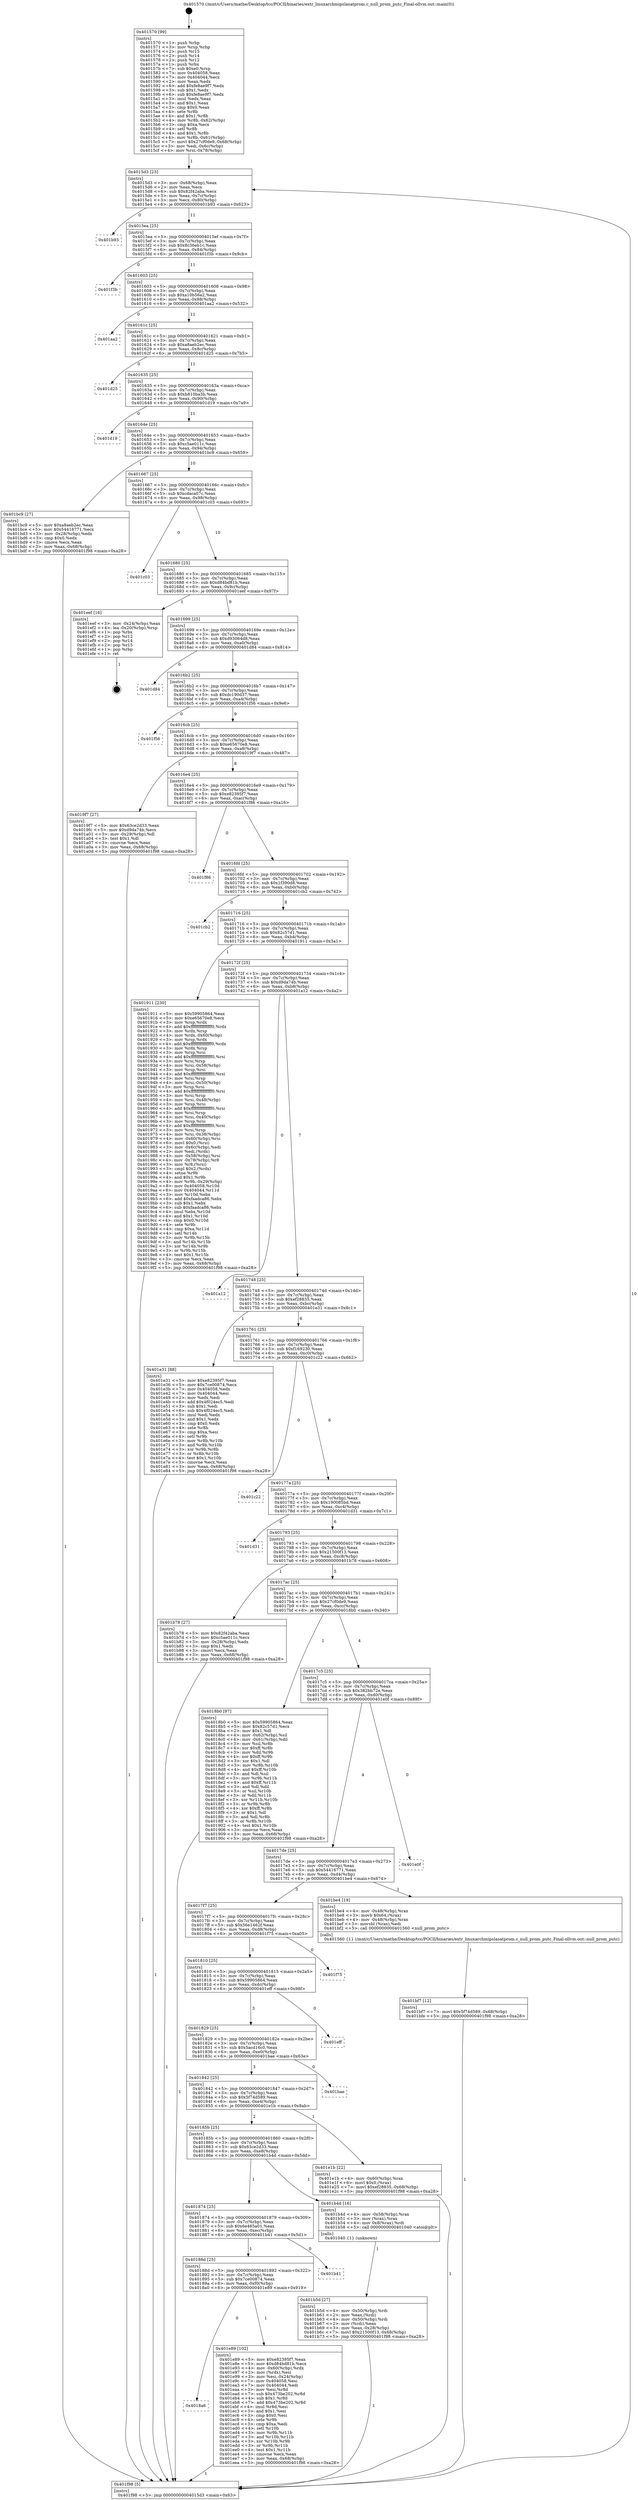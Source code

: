 digraph "0x401570" {
  label = "0x401570 (/mnt/c/Users/mathe/Desktop/tcc/POCII/binaries/extr_linuxarchmipslasatprom.c_null_prom_putc_Final-ollvm.out::main(0))"
  labelloc = "t"
  node[shape=record]

  Entry [label="",width=0.3,height=0.3,shape=circle,fillcolor=black,style=filled]
  "0x4015d3" [label="{
     0x4015d3 [23]\l
     | [instrs]\l
     &nbsp;&nbsp;0x4015d3 \<+3\>: mov -0x68(%rbp),%eax\l
     &nbsp;&nbsp;0x4015d6 \<+2\>: mov %eax,%ecx\l
     &nbsp;&nbsp;0x4015d8 \<+6\>: sub $0x82f42aba,%ecx\l
     &nbsp;&nbsp;0x4015de \<+3\>: mov %eax,-0x7c(%rbp)\l
     &nbsp;&nbsp;0x4015e1 \<+3\>: mov %ecx,-0x80(%rbp)\l
     &nbsp;&nbsp;0x4015e4 \<+6\>: je 0000000000401b93 \<main+0x623\>\l
  }"]
  "0x401b93" [label="{
     0x401b93\l
  }", style=dashed]
  "0x4015ea" [label="{
     0x4015ea [25]\l
     | [instrs]\l
     &nbsp;&nbsp;0x4015ea \<+5\>: jmp 00000000004015ef \<main+0x7f\>\l
     &nbsp;&nbsp;0x4015ef \<+3\>: mov -0x7c(%rbp),%eax\l
     &nbsp;&nbsp;0x4015f2 \<+5\>: sub $0x8c36eb1c,%eax\l
     &nbsp;&nbsp;0x4015f7 \<+6\>: mov %eax,-0x84(%rbp)\l
     &nbsp;&nbsp;0x4015fd \<+6\>: je 0000000000401f3b \<main+0x9cb\>\l
  }"]
  Exit [label="",width=0.3,height=0.3,shape=circle,fillcolor=black,style=filled,peripheries=2]
  "0x401f3b" [label="{
     0x401f3b\l
  }", style=dashed]
  "0x401603" [label="{
     0x401603 [25]\l
     | [instrs]\l
     &nbsp;&nbsp;0x401603 \<+5\>: jmp 0000000000401608 \<main+0x98\>\l
     &nbsp;&nbsp;0x401608 \<+3\>: mov -0x7c(%rbp),%eax\l
     &nbsp;&nbsp;0x40160b \<+5\>: sub $0xa10b56a2,%eax\l
     &nbsp;&nbsp;0x401610 \<+6\>: mov %eax,-0x88(%rbp)\l
     &nbsp;&nbsp;0x401616 \<+6\>: je 0000000000401aa2 \<main+0x532\>\l
  }"]
  "0x4018a6" [label="{
     0x4018a6\l
  }", style=dashed]
  "0x401aa2" [label="{
     0x401aa2\l
  }", style=dashed]
  "0x40161c" [label="{
     0x40161c [25]\l
     | [instrs]\l
     &nbsp;&nbsp;0x40161c \<+5\>: jmp 0000000000401621 \<main+0xb1\>\l
     &nbsp;&nbsp;0x401621 \<+3\>: mov -0x7c(%rbp),%eax\l
     &nbsp;&nbsp;0x401624 \<+5\>: sub $0xa8aeb2ec,%eax\l
     &nbsp;&nbsp;0x401629 \<+6\>: mov %eax,-0x8c(%rbp)\l
     &nbsp;&nbsp;0x40162f \<+6\>: je 0000000000401d25 \<main+0x7b5\>\l
  }"]
  "0x401e89" [label="{
     0x401e89 [102]\l
     | [instrs]\l
     &nbsp;&nbsp;0x401e89 \<+5\>: mov $0xe82395f7,%eax\l
     &nbsp;&nbsp;0x401e8e \<+5\>: mov $0xd84bd81b,%ecx\l
     &nbsp;&nbsp;0x401e93 \<+4\>: mov -0x60(%rbp),%rdx\l
     &nbsp;&nbsp;0x401e97 \<+2\>: mov (%rdx),%esi\l
     &nbsp;&nbsp;0x401e99 \<+3\>: mov %esi,-0x24(%rbp)\l
     &nbsp;&nbsp;0x401e9c \<+7\>: mov 0x404058,%esi\l
     &nbsp;&nbsp;0x401ea3 \<+7\>: mov 0x404044,%edi\l
     &nbsp;&nbsp;0x401eaa \<+3\>: mov %esi,%r8d\l
     &nbsp;&nbsp;0x401ead \<+7\>: sub $0x473be202,%r8d\l
     &nbsp;&nbsp;0x401eb4 \<+4\>: sub $0x1,%r8d\l
     &nbsp;&nbsp;0x401eb8 \<+7\>: add $0x473be202,%r8d\l
     &nbsp;&nbsp;0x401ebf \<+4\>: imul %r8d,%esi\l
     &nbsp;&nbsp;0x401ec3 \<+3\>: and $0x1,%esi\l
     &nbsp;&nbsp;0x401ec6 \<+3\>: cmp $0x0,%esi\l
     &nbsp;&nbsp;0x401ec9 \<+4\>: sete %r9b\l
     &nbsp;&nbsp;0x401ecd \<+3\>: cmp $0xa,%edi\l
     &nbsp;&nbsp;0x401ed0 \<+4\>: setl %r10b\l
     &nbsp;&nbsp;0x401ed4 \<+3\>: mov %r9b,%r11b\l
     &nbsp;&nbsp;0x401ed7 \<+3\>: and %r10b,%r11b\l
     &nbsp;&nbsp;0x401eda \<+3\>: xor %r10b,%r9b\l
     &nbsp;&nbsp;0x401edd \<+3\>: or %r9b,%r11b\l
     &nbsp;&nbsp;0x401ee0 \<+4\>: test $0x1,%r11b\l
     &nbsp;&nbsp;0x401ee4 \<+3\>: cmovne %ecx,%eax\l
     &nbsp;&nbsp;0x401ee7 \<+3\>: mov %eax,-0x68(%rbp)\l
     &nbsp;&nbsp;0x401eea \<+5\>: jmp 0000000000401f98 \<main+0xa28\>\l
  }"]
  "0x401d25" [label="{
     0x401d25\l
  }", style=dashed]
  "0x401635" [label="{
     0x401635 [25]\l
     | [instrs]\l
     &nbsp;&nbsp;0x401635 \<+5\>: jmp 000000000040163a \<main+0xca\>\l
     &nbsp;&nbsp;0x40163a \<+3\>: mov -0x7c(%rbp),%eax\l
     &nbsp;&nbsp;0x40163d \<+5\>: sub $0xb810ba3b,%eax\l
     &nbsp;&nbsp;0x401642 \<+6\>: mov %eax,-0x90(%rbp)\l
     &nbsp;&nbsp;0x401648 \<+6\>: je 0000000000401d19 \<main+0x7a9\>\l
  }"]
  "0x40188d" [label="{
     0x40188d [25]\l
     | [instrs]\l
     &nbsp;&nbsp;0x40188d \<+5\>: jmp 0000000000401892 \<main+0x322\>\l
     &nbsp;&nbsp;0x401892 \<+3\>: mov -0x7c(%rbp),%eax\l
     &nbsp;&nbsp;0x401895 \<+5\>: sub $0x7ce00874,%eax\l
     &nbsp;&nbsp;0x40189a \<+6\>: mov %eax,-0xf0(%rbp)\l
     &nbsp;&nbsp;0x4018a0 \<+6\>: je 0000000000401e89 \<main+0x919\>\l
  }"]
  "0x401d19" [label="{
     0x401d19\l
  }", style=dashed]
  "0x40164e" [label="{
     0x40164e [25]\l
     | [instrs]\l
     &nbsp;&nbsp;0x40164e \<+5\>: jmp 0000000000401653 \<main+0xe3\>\l
     &nbsp;&nbsp;0x401653 \<+3\>: mov -0x7c(%rbp),%eax\l
     &nbsp;&nbsp;0x401656 \<+5\>: sub $0xc5ae011c,%eax\l
     &nbsp;&nbsp;0x40165b \<+6\>: mov %eax,-0x94(%rbp)\l
     &nbsp;&nbsp;0x401661 \<+6\>: je 0000000000401bc9 \<main+0x659\>\l
  }"]
  "0x401b41" [label="{
     0x401b41\l
  }", style=dashed]
  "0x401bc9" [label="{
     0x401bc9 [27]\l
     | [instrs]\l
     &nbsp;&nbsp;0x401bc9 \<+5\>: mov $0xa8aeb2ec,%eax\l
     &nbsp;&nbsp;0x401bce \<+5\>: mov $0x54416771,%ecx\l
     &nbsp;&nbsp;0x401bd3 \<+3\>: mov -0x28(%rbp),%edx\l
     &nbsp;&nbsp;0x401bd6 \<+3\>: cmp $0x0,%edx\l
     &nbsp;&nbsp;0x401bd9 \<+3\>: cmove %ecx,%eax\l
     &nbsp;&nbsp;0x401bdc \<+3\>: mov %eax,-0x68(%rbp)\l
     &nbsp;&nbsp;0x401bdf \<+5\>: jmp 0000000000401f98 \<main+0xa28\>\l
  }"]
  "0x401667" [label="{
     0x401667 [25]\l
     | [instrs]\l
     &nbsp;&nbsp;0x401667 \<+5\>: jmp 000000000040166c \<main+0xfc\>\l
     &nbsp;&nbsp;0x40166c \<+3\>: mov -0x7c(%rbp),%eax\l
     &nbsp;&nbsp;0x40166f \<+5\>: sub $0xcdaca07c,%eax\l
     &nbsp;&nbsp;0x401674 \<+6\>: mov %eax,-0x98(%rbp)\l
     &nbsp;&nbsp;0x40167a \<+6\>: je 0000000000401c03 \<main+0x693\>\l
  }"]
  "0x401bf7" [label="{
     0x401bf7 [12]\l
     | [instrs]\l
     &nbsp;&nbsp;0x401bf7 \<+7\>: movl $0x5f74d589,-0x68(%rbp)\l
     &nbsp;&nbsp;0x401bfe \<+5\>: jmp 0000000000401f98 \<main+0xa28\>\l
  }"]
  "0x401c03" [label="{
     0x401c03\l
  }", style=dashed]
  "0x401680" [label="{
     0x401680 [25]\l
     | [instrs]\l
     &nbsp;&nbsp;0x401680 \<+5\>: jmp 0000000000401685 \<main+0x115\>\l
     &nbsp;&nbsp;0x401685 \<+3\>: mov -0x7c(%rbp),%eax\l
     &nbsp;&nbsp;0x401688 \<+5\>: sub $0xd84bd81b,%eax\l
     &nbsp;&nbsp;0x40168d \<+6\>: mov %eax,-0x9c(%rbp)\l
     &nbsp;&nbsp;0x401693 \<+6\>: je 0000000000401eef \<main+0x97f\>\l
  }"]
  "0x401b5d" [label="{
     0x401b5d [27]\l
     | [instrs]\l
     &nbsp;&nbsp;0x401b5d \<+4\>: mov -0x50(%rbp),%rdi\l
     &nbsp;&nbsp;0x401b61 \<+2\>: mov %eax,(%rdi)\l
     &nbsp;&nbsp;0x401b63 \<+4\>: mov -0x50(%rbp),%rdi\l
     &nbsp;&nbsp;0x401b67 \<+2\>: mov (%rdi),%eax\l
     &nbsp;&nbsp;0x401b69 \<+3\>: mov %eax,-0x28(%rbp)\l
     &nbsp;&nbsp;0x401b6c \<+7\>: movl $0x21500f13,-0x68(%rbp)\l
     &nbsp;&nbsp;0x401b73 \<+5\>: jmp 0000000000401f98 \<main+0xa28\>\l
  }"]
  "0x401eef" [label="{
     0x401eef [16]\l
     | [instrs]\l
     &nbsp;&nbsp;0x401eef \<+3\>: mov -0x24(%rbp),%eax\l
     &nbsp;&nbsp;0x401ef2 \<+4\>: lea -0x20(%rbp),%rsp\l
     &nbsp;&nbsp;0x401ef6 \<+1\>: pop %rbx\l
     &nbsp;&nbsp;0x401ef7 \<+2\>: pop %r12\l
     &nbsp;&nbsp;0x401ef9 \<+2\>: pop %r14\l
     &nbsp;&nbsp;0x401efb \<+2\>: pop %r15\l
     &nbsp;&nbsp;0x401efd \<+1\>: pop %rbp\l
     &nbsp;&nbsp;0x401efe \<+1\>: ret\l
  }"]
  "0x401699" [label="{
     0x401699 [25]\l
     | [instrs]\l
     &nbsp;&nbsp;0x401699 \<+5\>: jmp 000000000040169e \<main+0x12e\>\l
     &nbsp;&nbsp;0x40169e \<+3\>: mov -0x7c(%rbp),%eax\l
     &nbsp;&nbsp;0x4016a1 \<+5\>: sub $0xd93064d8,%eax\l
     &nbsp;&nbsp;0x4016a6 \<+6\>: mov %eax,-0xa0(%rbp)\l
     &nbsp;&nbsp;0x4016ac \<+6\>: je 0000000000401d84 \<main+0x814\>\l
  }"]
  "0x401874" [label="{
     0x401874 [25]\l
     | [instrs]\l
     &nbsp;&nbsp;0x401874 \<+5\>: jmp 0000000000401879 \<main+0x309\>\l
     &nbsp;&nbsp;0x401879 \<+3\>: mov -0x7c(%rbp),%eax\l
     &nbsp;&nbsp;0x40187c \<+5\>: sub $0x6e465a01,%eax\l
     &nbsp;&nbsp;0x401881 \<+6\>: mov %eax,-0xec(%rbp)\l
     &nbsp;&nbsp;0x401887 \<+6\>: je 0000000000401b41 \<main+0x5d1\>\l
  }"]
  "0x401d84" [label="{
     0x401d84\l
  }", style=dashed]
  "0x4016b2" [label="{
     0x4016b2 [25]\l
     | [instrs]\l
     &nbsp;&nbsp;0x4016b2 \<+5\>: jmp 00000000004016b7 \<main+0x147\>\l
     &nbsp;&nbsp;0x4016b7 \<+3\>: mov -0x7c(%rbp),%eax\l
     &nbsp;&nbsp;0x4016ba \<+5\>: sub $0xdc190d37,%eax\l
     &nbsp;&nbsp;0x4016bf \<+6\>: mov %eax,-0xa4(%rbp)\l
     &nbsp;&nbsp;0x4016c5 \<+6\>: je 0000000000401f56 \<main+0x9e6\>\l
  }"]
  "0x401b4d" [label="{
     0x401b4d [16]\l
     | [instrs]\l
     &nbsp;&nbsp;0x401b4d \<+4\>: mov -0x58(%rbp),%rax\l
     &nbsp;&nbsp;0x401b51 \<+3\>: mov (%rax),%rax\l
     &nbsp;&nbsp;0x401b54 \<+4\>: mov 0x8(%rax),%rdi\l
     &nbsp;&nbsp;0x401b58 \<+5\>: call 0000000000401040 \<atoi@plt\>\l
     | [calls]\l
     &nbsp;&nbsp;0x401040 \{1\} (unknown)\l
  }"]
  "0x401f56" [label="{
     0x401f56\l
  }", style=dashed]
  "0x4016cb" [label="{
     0x4016cb [25]\l
     | [instrs]\l
     &nbsp;&nbsp;0x4016cb \<+5\>: jmp 00000000004016d0 \<main+0x160\>\l
     &nbsp;&nbsp;0x4016d0 \<+3\>: mov -0x7c(%rbp),%eax\l
     &nbsp;&nbsp;0x4016d3 \<+5\>: sub $0xe65670e8,%eax\l
     &nbsp;&nbsp;0x4016d8 \<+6\>: mov %eax,-0xa8(%rbp)\l
     &nbsp;&nbsp;0x4016de \<+6\>: je 00000000004019f7 \<main+0x487\>\l
  }"]
  "0x40185b" [label="{
     0x40185b [25]\l
     | [instrs]\l
     &nbsp;&nbsp;0x40185b \<+5\>: jmp 0000000000401860 \<main+0x2f0\>\l
     &nbsp;&nbsp;0x401860 \<+3\>: mov -0x7c(%rbp),%eax\l
     &nbsp;&nbsp;0x401863 \<+5\>: sub $0x63ce2d33,%eax\l
     &nbsp;&nbsp;0x401868 \<+6\>: mov %eax,-0xe8(%rbp)\l
     &nbsp;&nbsp;0x40186e \<+6\>: je 0000000000401b4d \<main+0x5dd\>\l
  }"]
  "0x4019f7" [label="{
     0x4019f7 [27]\l
     | [instrs]\l
     &nbsp;&nbsp;0x4019f7 \<+5\>: mov $0x63ce2d33,%eax\l
     &nbsp;&nbsp;0x4019fc \<+5\>: mov $0xd9da74b,%ecx\l
     &nbsp;&nbsp;0x401a01 \<+3\>: mov -0x29(%rbp),%dl\l
     &nbsp;&nbsp;0x401a04 \<+3\>: test $0x1,%dl\l
     &nbsp;&nbsp;0x401a07 \<+3\>: cmovne %ecx,%eax\l
     &nbsp;&nbsp;0x401a0a \<+3\>: mov %eax,-0x68(%rbp)\l
     &nbsp;&nbsp;0x401a0d \<+5\>: jmp 0000000000401f98 \<main+0xa28\>\l
  }"]
  "0x4016e4" [label="{
     0x4016e4 [25]\l
     | [instrs]\l
     &nbsp;&nbsp;0x4016e4 \<+5\>: jmp 00000000004016e9 \<main+0x179\>\l
     &nbsp;&nbsp;0x4016e9 \<+3\>: mov -0x7c(%rbp),%eax\l
     &nbsp;&nbsp;0x4016ec \<+5\>: sub $0xe82395f7,%eax\l
     &nbsp;&nbsp;0x4016f1 \<+6\>: mov %eax,-0xac(%rbp)\l
     &nbsp;&nbsp;0x4016f7 \<+6\>: je 0000000000401f86 \<main+0xa16\>\l
  }"]
  "0x401e1b" [label="{
     0x401e1b [22]\l
     | [instrs]\l
     &nbsp;&nbsp;0x401e1b \<+4\>: mov -0x60(%rbp),%rax\l
     &nbsp;&nbsp;0x401e1f \<+6\>: movl $0x0,(%rax)\l
     &nbsp;&nbsp;0x401e25 \<+7\>: movl $0xef28835,-0x68(%rbp)\l
     &nbsp;&nbsp;0x401e2c \<+5\>: jmp 0000000000401f98 \<main+0xa28\>\l
  }"]
  "0x401f86" [label="{
     0x401f86\l
  }", style=dashed]
  "0x4016fd" [label="{
     0x4016fd [25]\l
     | [instrs]\l
     &nbsp;&nbsp;0x4016fd \<+5\>: jmp 0000000000401702 \<main+0x192\>\l
     &nbsp;&nbsp;0x401702 \<+3\>: mov -0x7c(%rbp),%eax\l
     &nbsp;&nbsp;0x401705 \<+5\>: sub $0x1f390d8,%eax\l
     &nbsp;&nbsp;0x40170a \<+6\>: mov %eax,-0xb0(%rbp)\l
     &nbsp;&nbsp;0x401710 \<+6\>: je 0000000000401cb2 \<main+0x742\>\l
  }"]
  "0x401842" [label="{
     0x401842 [25]\l
     | [instrs]\l
     &nbsp;&nbsp;0x401842 \<+5\>: jmp 0000000000401847 \<main+0x2d7\>\l
     &nbsp;&nbsp;0x401847 \<+3\>: mov -0x7c(%rbp),%eax\l
     &nbsp;&nbsp;0x40184a \<+5\>: sub $0x5f74d589,%eax\l
     &nbsp;&nbsp;0x40184f \<+6\>: mov %eax,-0xe4(%rbp)\l
     &nbsp;&nbsp;0x401855 \<+6\>: je 0000000000401e1b \<main+0x8ab\>\l
  }"]
  "0x401cb2" [label="{
     0x401cb2\l
  }", style=dashed]
  "0x401716" [label="{
     0x401716 [25]\l
     | [instrs]\l
     &nbsp;&nbsp;0x401716 \<+5\>: jmp 000000000040171b \<main+0x1ab\>\l
     &nbsp;&nbsp;0x40171b \<+3\>: mov -0x7c(%rbp),%eax\l
     &nbsp;&nbsp;0x40171e \<+5\>: sub $0x82c57d1,%eax\l
     &nbsp;&nbsp;0x401723 \<+6\>: mov %eax,-0xb4(%rbp)\l
     &nbsp;&nbsp;0x401729 \<+6\>: je 0000000000401911 \<main+0x3a1\>\l
  }"]
  "0x401bae" [label="{
     0x401bae\l
  }", style=dashed]
  "0x401911" [label="{
     0x401911 [230]\l
     | [instrs]\l
     &nbsp;&nbsp;0x401911 \<+5\>: mov $0x59905864,%eax\l
     &nbsp;&nbsp;0x401916 \<+5\>: mov $0xe65670e8,%ecx\l
     &nbsp;&nbsp;0x40191b \<+3\>: mov %rsp,%rdx\l
     &nbsp;&nbsp;0x40191e \<+4\>: add $0xfffffffffffffff0,%rdx\l
     &nbsp;&nbsp;0x401922 \<+3\>: mov %rdx,%rsp\l
     &nbsp;&nbsp;0x401925 \<+4\>: mov %rdx,-0x60(%rbp)\l
     &nbsp;&nbsp;0x401929 \<+3\>: mov %rsp,%rdx\l
     &nbsp;&nbsp;0x40192c \<+4\>: add $0xfffffffffffffff0,%rdx\l
     &nbsp;&nbsp;0x401930 \<+3\>: mov %rdx,%rsp\l
     &nbsp;&nbsp;0x401933 \<+3\>: mov %rsp,%rsi\l
     &nbsp;&nbsp;0x401936 \<+4\>: add $0xfffffffffffffff0,%rsi\l
     &nbsp;&nbsp;0x40193a \<+3\>: mov %rsi,%rsp\l
     &nbsp;&nbsp;0x40193d \<+4\>: mov %rsi,-0x58(%rbp)\l
     &nbsp;&nbsp;0x401941 \<+3\>: mov %rsp,%rsi\l
     &nbsp;&nbsp;0x401944 \<+4\>: add $0xfffffffffffffff0,%rsi\l
     &nbsp;&nbsp;0x401948 \<+3\>: mov %rsi,%rsp\l
     &nbsp;&nbsp;0x40194b \<+4\>: mov %rsi,-0x50(%rbp)\l
     &nbsp;&nbsp;0x40194f \<+3\>: mov %rsp,%rsi\l
     &nbsp;&nbsp;0x401952 \<+4\>: add $0xfffffffffffffff0,%rsi\l
     &nbsp;&nbsp;0x401956 \<+3\>: mov %rsi,%rsp\l
     &nbsp;&nbsp;0x401959 \<+4\>: mov %rsi,-0x48(%rbp)\l
     &nbsp;&nbsp;0x40195d \<+3\>: mov %rsp,%rsi\l
     &nbsp;&nbsp;0x401960 \<+4\>: add $0xfffffffffffffff0,%rsi\l
     &nbsp;&nbsp;0x401964 \<+3\>: mov %rsi,%rsp\l
     &nbsp;&nbsp;0x401967 \<+4\>: mov %rsi,-0x40(%rbp)\l
     &nbsp;&nbsp;0x40196b \<+3\>: mov %rsp,%rsi\l
     &nbsp;&nbsp;0x40196e \<+4\>: add $0xfffffffffffffff0,%rsi\l
     &nbsp;&nbsp;0x401972 \<+3\>: mov %rsi,%rsp\l
     &nbsp;&nbsp;0x401975 \<+4\>: mov %rsi,-0x38(%rbp)\l
     &nbsp;&nbsp;0x401979 \<+4\>: mov -0x60(%rbp),%rsi\l
     &nbsp;&nbsp;0x40197d \<+6\>: movl $0x0,(%rsi)\l
     &nbsp;&nbsp;0x401983 \<+3\>: mov -0x6c(%rbp),%edi\l
     &nbsp;&nbsp;0x401986 \<+2\>: mov %edi,(%rdx)\l
     &nbsp;&nbsp;0x401988 \<+4\>: mov -0x58(%rbp),%rsi\l
     &nbsp;&nbsp;0x40198c \<+4\>: mov -0x78(%rbp),%r8\l
     &nbsp;&nbsp;0x401990 \<+3\>: mov %r8,(%rsi)\l
     &nbsp;&nbsp;0x401993 \<+3\>: cmpl $0x2,(%rdx)\l
     &nbsp;&nbsp;0x401996 \<+4\>: setne %r9b\l
     &nbsp;&nbsp;0x40199a \<+4\>: and $0x1,%r9b\l
     &nbsp;&nbsp;0x40199e \<+4\>: mov %r9b,-0x29(%rbp)\l
     &nbsp;&nbsp;0x4019a2 \<+8\>: mov 0x404058,%r10d\l
     &nbsp;&nbsp;0x4019aa \<+8\>: mov 0x404044,%r11d\l
     &nbsp;&nbsp;0x4019b2 \<+3\>: mov %r10d,%ebx\l
     &nbsp;&nbsp;0x4019b5 \<+6\>: add $0xfaadca86,%ebx\l
     &nbsp;&nbsp;0x4019bb \<+3\>: sub $0x1,%ebx\l
     &nbsp;&nbsp;0x4019be \<+6\>: sub $0xfaadca86,%ebx\l
     &nbsp;&nbsp;0x4019c4 \<+4\>: imul %ebx,%r10d\l
     &nbsp;&nbsp;0x4019c8 \<+4\>: and $0x1,%r10d\l
     &nbsp;&nbsp;0x4019cc \<+4\>: cmp $0x0,%r10d\l
     &nbsp;&nbsp;0x4019d0 \<+4\>: sete %r9b\l
     &nbsp;&nbsp;0x4019d4 \<+4\>: cmp $0xa,%r11d\l
     &nbsp;&nbsp;0x4019d8 \<+4\>: setl %r14b\l
     &nbsp;&nbsp;0x4019dc \<+3\>: mov %r9b,%r15b\l
     &nbsp;&nbsp;0x4019df \<+3\>: and %r14b,%r15b\l
     &nbsp;&nbsp;0x4019e2 \<+3\>: xor %r14b,%r9b\l
     &nbsp;&nbsp;0x4019e5 \<+3\>: or %r9b,%r15b\l
     &nbsp;&nbsp;0x4019e8 \<+4\>: test $0x1,%r15b\l
     &nbsp;&nbsp;0x4019ec \<+3\>: cmovne %ecx,%eax\l
     &nbsp;&nbsp;0x4019ef \<+3\>: mov %eax,-0x68(%rbp)\l
     &nbsp;&nbsp;0x4019f2 \<+5\>: jmp 0000000000401f98 \<main+0xa28\>\l
  }"]
  "0x40172f" [label="{
     0x40172f [25]\l
     | [instrs]\l
     &nbsp;&nbsp;0x40172f \<+5\>: jmp 0000000000401734 \<main+0x1c4\>\l
     &nbsp;&nbsp;0x401734 \<+3\>: mov -0x7c(%rbp),%eax\l
     &nbsp;&nbsp;0x401737 \<+5\>: sub $0xd9da74b,%eax\l
     &nbsp;&nbsp;0x40173c \<+6\>: mov %eax,-0xb8(%rbp)\l
     &nbsp;&nbsp;0x401742 \<+6\>: je 0000000000401a12 \<main+0x4a2\>\l
  }"]
  "0x401829" [label="{
     0x401829 [25]\l
     | [instrs]\l
     &nbsp;&nbsp;0x401829 \<+5\>: jmp 000000000040182e \<main+0x2be\>\l
     &nbsp;&nbsp;0x40182e \<+3\>: mov -0x7c(%rbp),%eax\l
     &nbsp;&nbsp;0x401831 \<+5\>: sub $0x5acd16c0,%eax\l
     &nbsp;&nbsp;0x401836 \<+6\>: mov %eax,-0xe0(%rbp)\l
     &nbsp;&nbsp;0x40183c \<+6\>: je 0000000000401bae \<main+0x63e\>\l
  }"]
  "0x401a12" [label="{
     0x401a12\l
  }", style=dashed]
  "0x401748" [label="{
     0x401748 [25]\l
     | [instrs]\l
     &nbsp;&nbsp;0x401748 \<+5\>: jmp 000000000040174d \<main+0x1dd\>\l
     &nbsp;&nbsp;0x40174d \<+3\>: mov -0x7c(%rbp),%eax\l
     &nbsp;&nbsp;0x401750 \<+5\>: sub $0xef28835,%eax\l
     &nbsp;&nbsp;0x401755 \<+6\>: mov %eax,-0xbc(%rbp)\l
     &nbsp;&nbsp;0x40175b \<+6\>: je 0000000000401e31 \<main+0x8c1\>\l
  }"]
  "0x401eff" [label="{
     0x401eff\l
  }", style=dashed]
  "0x401e31" [label="{
     0x401e31 [88]\l
     | [instrs]\l
     &nbsp;&nbsp;0x401e31 \<+5\>: mov $0xe82395f7,%eax\l
     &nbsp;&nbsp;0x401e36 \<+5\>: mov $0x7ce00874,%ecx\l
     &nbsp;&nbsp;0x401e3b \<+7\>: mov 0x404058,%edx\l
     &nbsp;&nbsp;0x401e42 \<+7\>: mov 0x404044,%esi\l
     &nbsp;&nbsp;0x401e49 \<+2\>: mov %edx,%edi\l
     &nbsp;&nbsp;0x401e4b \<+6\>: add $0x4f024ec5,%edi\l
     &nbsp;&nbsp;0x401e51 \<+3\>: sub $0x1,%edi\l
     &nbsp;&nbsp;0x401e54 \<+6\>: sub $0x4f024ec5,%edi\l
     &nbsp;&nbsp;0x401e5a \<+3\>: imul %edi,%edx\l
     &nbsp;&nbsp;0x401e5d \<+3\>: and $0x1,%edx\l
     &nbsp;&nbsp;0x401e60 \<+3\>: cmp $0x0,%edx\l
     &nbsp;&nbsp;0x401e63 \<+4\>: sete %r8b\l
     &nbsp;&nbsp;0x401e67 \<+3\>: cmp $0xa,%esi\l
     &nbsp;&nbsp;0x401e6a \<+4\>: setl %r9b\l
     &nbsp;&nbsp;0x401e6e \<+3\>: mov %r8b,%r10b\l
     &nbsp;&nbsp;0x401e71 \<+3\>: and %r9b,%r10b\l
     &nbsp;&nbsp;0x401e74 \<+3\>: xor %r9b,%r8b\l
     &nbsp;&nbsp;0x401e77 \<+3\>: or %r8b,%r10b\l
     &nbsp;&nbsp;0x401e7a \<+4\>: test $0x1,%r10b\l
     &nbsp;&nbsp;0x401e7e \<+3\>: cmovne %ecx,%eax\l
     &nbsp;&nbsp;0x401e81 \<+3\>: mov %eax,-0x68(%rbp)\l
     &nbsp;&nbsp;0x401e84 \<+5\>: jmp 0000000000401f98 \<main+0xa28\>\l
  }"]
  "0x401761" [label="{
     0x401761 [25]\l
     | [instrs]\l
     &nbsp;&nbsp;0x401761 \<+5\>: jmp 0000000000401766 \<main+0x1f6\>\l
     &nbsp;&nbsp;0x401766 \<+3\>: mov -0x7c(%rbp),%eax\l
     &nbsp;&nbsp;0x401769 \<+5\>: sub $0xf169230,%eax\l
     &nbsp;&nbsp;0x40176e \<+6\>: mov %eax,-0xc0(%rbp)\l
     &nbsp;&nbsp;0x401774 \<+6\>: je 0000000000401c22 \<main+0x6b2\>\l
  }"]
  "0x401810" [label="{
     0x401810 [25]\l
     | [instrs]\l
     &nbsp;&nbsp;0x401810 \<+5\>: jmp 0000000000401815 \<main+0x2a5\>\l
     &nbsp;&nbsp;0x401815 \<+3\>: mov -0x7c(%rbp),%eax\l
     &nbsp;&nbsp;0x401818 \<+5\>: sub $0x59905864,%eax\l
     &nbsp;&nbsp;0x40181d \<+6\>: mov %eax,-0xdc(%rbp)\l
     &nbsp;&nbsp;0x401823 \<+6\>: je 0000000000401eff \<main+0x98f\>\l
  }"]
  "0x401c22" [label="{
     0x401c22\l
  }", style=dashed]
  "0x40177a" [label="{
     0x40177a [25]\l
     | [instrs]\l
     &nbsp;&nbsp;0x40177a \<+5\>: jmp 000000000040177f \<main+0x20f\>\l
     &nbsp;&nbsp;0x40177f \<+3\>: mov -0x7c(%rbp),%eax\l
     &nbsp;&nbsp;0x401782 \<+5\>: sub $0x190085bd,%eax\l
     &nbsp;&nbsp;0x401787 \<+6\>: mov %eax,-0xc4(%rbp)\l
     &nbsp;&nbsp;0x40178d \<+6\>: je 0000000000401d31 \<main+0x7c1\>\l
  }"]
  "0x401f75" [label="{
     0x401f75\l
  }", style=dashed]
  "0x401d31" [label="{
     0x401d31\l
  }", style=dashed]
  "0x401793" [label="{
     0x401793 [25]\l
     | [instrs]\l
     &nbsp;&nbsp;0x401793 \<+5\>: jmp 0000000000401798 \<main+0x228\>\l
     &nbsp;&nbsp;0x401798 \<+3\>: mov -0x7c(%rbp),%eax\l
     &nbsp;&nbsp;0x40179b \<+5\>: sub $0x21500f13,%eax\l
     &nbsp;&nbsp;0x4017a0 \<+6\>: mov %eax,-0xc8(%rbp)\l
     &nbsp;&nbsp;0x4017a6 \<+6\>: je 0000000000401b78 \<main+0x608\>\l
  }"]
  "0x4017f7" [label="{
     0x4017f7 [25]\l
     | [instrs]\l
     &nbsp;&nbsp;0x4017f7 \<+5\>: jmp 00000000004017fc \<main+0x28c\>\l
     &nbsp;&nbsp;0x4017fc \<+3\>: mov -0x7c(%rbp),%eax\l
     &nbsp;&nbsp;0x4017ff \<+5\>: sub $0x56e1462f,%eax\l
     &nbsp;&nbsp;0x401804 \<+6\>: mov %eax,-0xd8(%rbp)\l
     &nbsp;&nbsp;0x40180a \<+6\>: je 0000000000401f75 \<main+0xa05\>\l
  }"]
  "0x401b78" [label="{
     0x401b78 [27]\l
     | [instrs]\l
     &nbsp;&nbsp;0x401b78 \<+5\>: mov $0x82f42aba,%eax\l
     &nbsp;&nbsp;0x401b7d \<+5\>: mov $0xc5ae011c,%ecx\l
     &nbsp;&nbsp;0x401b82 \<+3\>: mov -0x28(%rbp),%edx\l
     &nbsp;&nbsp;0x401b85 \<+3\>: cmp $0x1,%edx\l
     &nbsp;&nbsp;0x401b88 \<+3\>: cmovl %ecx,%eax\l
     &nbsp;&nbsp;0x401b8b \<+3\>: mov %eax,-0x68(%rbp)\l
     &nbsp;&nbsp;0x401b8e \<+5\>: jmp 0000000000401f98 \<main+0xa28\>\l
  }"]
  "0x4017ac" [label="{
     0x4017ac [25]\l
     | [instrs]\l
     &nbsp;&nbsp;0x4017ac \<+5\>: jmp 00000000004017b1 \<main+0x241\>\l
     &nbsp;&nbsp;0x4017b1 \<+3\>: mov -0x7c(%rbp),%eax\l
     &nbsp;&nbsp;0x4017b4 \<+5\>: sub $0x27cf0de9,%eax\l
     &nbsp;&nbsp;0x4017b9 \<+6\>: mov %eax,-0xcc(%rbp)\l
     &nbsp;&nbsp;0x4017bf \<+6\>: je 00000000004018b0 \<main+0x340\>\l
  }"]
  "0x401be4" [label="{
     0x401be4 [19]\l
     | [instrs]\l
     &nbsp;&nbsp;0x401be4 \<+4\>: mov -0x48(%rbp),%rax\l
     &nbsp;&nbsp;0x401be8 \<+3\>: movb $0x64,(%rax)\l
     &nbsp;&nbsp;0x401beb \<+4\>: mov -0x48(%rbp),%rax\l
     &nbsp;&nbsp;0x401bef \<+3\>: movsbl (%rax),%edi\l
     &nbsp;&nbsp;0x401bf2 \<+5\>: call 0000000000401560 \<null_prom_putc\>\l
     | [calls]\l
     &nbsp;&nbsp;0x401560 \{1\} (/mnt/c/Users/mathe/Desktop/tcc/POCII/binaries/extr_linuxarchmipslasatprom.c_null_prom_putc_Final-ollvm.out::null_prom_putc)\l
  }"]
  "0x4018b0" [label="{
     0x4018b0 [97]\l
     | [instrs]\l
     &nbsp;&nbsp;0x4018b0 \<+5\>: mov $0x59905864,%eax\l
     &nbsp;&nbsp;0x4018b5 \<+5\>: mov $0x82c57d1,%ecx\l
     &nbsp;&nbsp;0x4018ba \<+2\>: mov $0x1,%dl\l
     &nbsp;&nbsp;0x4018bc \<+4\>: mov -0x62(%rbp),%sil\l
     &nbsp;&nbsp;0x4018c0 \<+4\>: mov -0x61(%rbp),%dil\l
     &nbsp;&nbsp;0x4018c4 \<+3\>: mov %sil,%r8b\l
     &nbsp;&nbsp;0x4018c7 \<+4\>: xor $0xff,%r8b\l
     &nbsp;&nbsp;0x4018cb \<+3\>: mov %dil,%r9b\l
     &nbsp;&nbsp;0x4018ce \<+4\>: xor $0xff,%r9b\l
     &nbsp;&nbsp;0x4018d2 \<+3\>: xor $0x1,%dl\l
     &nbsp;&nbsp;0x4018d5 \<+3\>: mov %r8b,%r10b\l
     &nbsp;&nbsp;0x4018d8 \<+4\>: and $0xff,%r10b\l
     &nbsp;&nbsp;0x4018dc \<+3\>: and %dl,%sil\l
     &nbsp;&nbsp;0x4018df \<+3\>: mov %r9b,%r11b\l
     &nbsp;&nbsp;0x4018e2 \<+4\>: and $0xff,%r11b\l
     &nbsp;&nbsp;0x4018e6 \<+3\>: and %dl,%dil\l
     &nbsp;&nbsp;0x4018e9 \<+3\>: or %sil,%r10b\l
     &nbsp;&nbsp;0x4018ec \<+3\>: or %dil,%r11b\l
     &nbsp;&nbsp;0x4018ef \<+3\>: xor %r11b,%r10b\l
     &nbsp;&nbsp;0x4018f2 \<+3\>: or %r9b,%r8b\l
     &nbsp;&nbsp;0x4018f5 \<+4\>: xor $0xff,%r8b\l
     &nbsp;&nbsp;0x4018f9 \<+3\>: or $0x1,%dl\l
     &nbsp;&nbsp;0x4018fc \<+3\>: and %dl,%r8b\l
     &nbsp;&nbsp;0x4018ff \<+3\>: or %r8b,%r10b\l
     &nbsp;&nbsp;0x401902 \<+4\>: test $0x1,%r10b\l
     &nbsp;&nbsp;0x401906 \<+3\>: cmovne %ecx,%eax\l
     &nbsp;&nbsp;0x401909 \<+3\>: mov %eax,-0x68(%rbp)\l
     &nbsp;&nbsp;0x40190c \<+5\>: jmp 0000000000401f98 \<main+0xa28\>\l
  }"]
  "0x4017c5" [label="{
     0x4017c5 [25]\l
     | [instrs]\l
     &nbsp;&nbsp;0x4017c5 \<+5\>: jmp 00000000004017ca \<main+0x25a\>\l
     &nbsp;&nbsp;0x4017ca \<+3\>: mov -0x7c(%rbp),%eax\l
     &nbsp;&nbsp;0x4017cd \<+5\>: sub $0x382bb72e,%eax\l
     &nbsp;&nbsp;0x4017d2 \<+6\>: mov %eax,-0xd0(%rbp)\l
     &nbsp;&nbsp;0x4017d8 \<+6\>: je 0000000000401e0f \<main+0x89f\>\l
  }"]
  "0x401f98" [label="{
     0x401f98 [5]\l
     | [instrs]\l
     &nbsp;&nbsp;0x401f98 \<+5\>: jmp 00000000004015d3 \<main+0x63\>\l
  }"]
  "0x401570" [label="{
     0x401570 [99]\l
     | [instrs]\l
     &nbsp;&nbsp;0x401570 \<+1\>: push %rbp\l
     &nbsp;&nbsp;0x401571 \<+3\>: mov %rsp,%rbp\l
     &nbsp;&nbsp;0x401574 \<+2\>: push %r15\l
     &nbsp;&nbsp;0x401576 \<+2\>: push %r14\l
     &nbsp;&nbsp;0x401578 \<+2\>: push %r12\l
     &nbsp;&nbsp;0x40157a \<+1\>: push %rbx\l
     &nbsp;&nbsp;0x40157b \<+7\>: sub $0xe0,%rsp\l
     &nbsp;&nbsp;0x401582 \<+7\>: mov 0x404058,%eax\l
     &nbsp;&nbsp;0x401589 \<+7\>: mov 0x404044,%ecx\l
     &nbsp;&nbsp;0x401590 \<+2\>: mov %eax,%edx\l
     &nbsp;&nbsp;0x401592 \<+6\>: add $0xfe8ae9f7,%edx\l
     &nbsp;&nbsp;0x401598 \<+3\>: sub $0x1,%edx\l
     &nbsp;&nbsp;0x40159b \<+6\>: sub $0xfe8ae9f7,%edx\l
     &nbsp;&nbsp;0x4015a1 \<+3\>: imul %edx,%eax\l
     &nbsp;&nbsp;0x4015a4 \<+3\>: and $0x1,%eax\l
     &nbsp;&nbsp;0x4015a7 \<+3\>: cmp $0x0,%eax\l
     &nbsp;&nbsp;0x4015aa \<+4\>: sete %r8b\l
     &nbsp;&nbsp;0x4015ae \<+4\>: and $0x1,%r8b\l
     &nbsp;&nbsp;0x4015b2 \<+4\>: mov %r8b,-0x62(%rbp)\l
     &nbsp;&nbsp;0x4015b6 \<+3\>: cmp $0xa,%ecx\l
     &nbsp;&nbsp;0x4015b9 \<+4\>: setl %r8b\l
     &nbsp;&nbsp;0x4015bd \<+4\>: and $0x1,%r8b\l
     &nbsp;&nbsp;0x4015c1 \<+4\>: mov %r8b,-0x61(%rbp)\l
     &nbsp;&nbsp;0x4015c5 \<+7\>: movl $0x27cf0de9,-0x68(%rbp)\l
     &nbsp;&nbsp;0x4015cc \<+3\>: mov %edi,-0x6c(%rbp)\l
     &nbsp;&nbsp;0x4015cf \<+4\>: mov %rsi,-0x78(%rbp)\l
  }"]
  "0x4017de" [label="{
     0x4017de [25]\l
     | [instrs]\l
     &nbsp;&nbsp;0x4017de \<+5\>: jmp 00000000004017e3 \<main+0x273\>\l
     &nbsp;&nbsp;0x4017e3 \<+3\>: mov -0x7c(%rbp),%eax\l
     &nbsp;&nbsp;0x4017e6 \<+5\>: sub $0x54416771,%eax\l
     &nbsp;&nbsp;0x4017eb \<+6\>: mov %eax,-0xd4(%rbp)\l
     &nbsp;&nbsp;0x4017f1 \<+6\>: je 0000000000401be4 \<main+0x674\>\l
  }"]
  "0x401e0f" [label="{
     0x401e0f\l
  }", style=dashed]
  Entry -> "0x401570" [label=" 1"]
  "0x4015d3" -> "0x401b93" [label=" 0"]
  "0x4015d3" -> "0x4015ea" [label=" 11"]
  "0x401eef" -> Exit [label=" 1"]
  "0x4015ea" -> "0x401f3b" [label=" 0"]
  "0x4015ea" -> "0x401603" [label=" 11"]
  "0x401e89" -> "0x401f98" [label=" 1"]
  "0x401603" -> "0x401aa2" [label=" 0"]
  "0x401603" -> "0x40161c" [label=" 11"]
  "0x40188d" -> "0x4018a6" [label=" 0"]
  "0x40161c" -> "0x401d25" [label=" 0"]
  "0x40161c" -> "0x401635" [label=" 11"]
  "0x40188d" -> "0x401e89" [label=" 1"]
  "0x401635" -> "0x401d19" [label=" 0"]
  "0x401635" -> "0x40164e" [label=" 11"]
  "0x401874" -> "0x40188d" [label=" 1"]
  "0x40164e" -> "0x401bc9" [label=" 1"]
  "0x40164e" -> "0x401667" [label=" 10"]
  "0x401874" -> "0x401b41" [label=" 0"]
  "0x401667" -> "0x401c03" [label=" 0"]
  "0x401667" -> "0x401680" [label=" 10"]
  "0x401e31" -> "0x401f98" [label=" 1"]
  "0x401680" -> "0x401eef" [label=" 1"]
  "0x401680" -> "0x401699" [label=" 9"]
  "0x401e1b" -> "0x401f98" [label=" 1"]
  "0x401699" -> "0x401d84" [label=" 0"]
  "0x401699" -> "0x4016b2" [label=" 9"]
  "0x401bf7" -> "0x401f98" [label=" 1"]
  "0x4016b2" -> "0x401f56" [label=" 0"]
  "0x4016b2" -> "0x4016cb" [label=" 9"]
  "0x401be4" -> "0x401bf7" [label=" 1"]
  "0x4016cb" -> "0x4019f7" [label=" 1"]
  "0x4016cb" -> "0x4016e4" [label=" 8"]
  "0x401b78" -> "0x401f98" [label=" 1"]
  "0x4016e4" -> "0x401f86" [label=" 0"]
  "0x4016e4" -> "0x4016fd" [label=" 8"]
  "0x401b5d" -> "0x401f98" [label=" 1"]
  "0x4016fd" -> "0x401cb2" [label=" 0"]
  "0x4016fd" -> "0x401716" [label=" 8"]
  "0x40185b" -> "0x401874" [label=" 1"]
  "0x401716" -> "0x401911" [label=" 1"]
  "0x401716" -> "0x40172f" [label=" 7"]
  "0x40185b" -> "0x401b4d" [label=" 1"]
  "0x40172f" -> "0x401a12" [label=" 0"]
  "0x40172f" -> "0x401748" [label=" 7"]
  "0x401842" -> "0x40185b" [label=" 2"]
  "0x401748" -> "0x401e31" [label=" 1"]
  "0x401748" -> "0x401761" [label=" 6"]
  "0x401842" -> "0x401e1b" [label=" 1"]
  "0x401761" -> "0x401c22" [label=" 0"]
  "0x401761" -> "0x40177a" [label=" 6"]
  "0x401829" -> "0x401842" [label=" 3"]
  "0x40177a" -> "0x401d31" [label=" 0"]
  "0x40177a" -> "0x401793" [label=" 6"]
  "0x401829" -> "0x401bae" [label=" 0"]
  "0x401793" -> "0x401b78" [label=" 1"]
  "0x401793" -> "0x4017ac" [label=" 5"]
  "0x401810" -> "0x401829" [label=" 3"]
  "0x4017ac" -> "0x4018b0" [label=" 1"]
  "0x4017ac" -> "0x4017c5" [label=" 4"]
  "0x4018b0" -> "0x401f98" [label=" 1"]
  "0x401570" -> "0x4015d3" [label=" 1"]
  "0x401f98" -> "0x4015d3" [label=" 10"]
  "0x401911" -> "0x401f98" [label=" 1"]
  "0x4019f7" -> "0x401f98" [label=" 1"]
  "0x401810" -> "0x401eff" [label=" 0"]
  "0x4017c5" -> "0x401e0f" [label=" 0"]
  "0x4017c5" -> "0x4017de" [label=" 4"]
  "0x401b4d" -> "0x401b5d" [label=" 1"]
  "0x4017de" -> "0x401be4" [label=" 1"]
  "0x4017de" -> "0x4017f7" [label=" 3"]
  "0x401bc9" -> "0x401f98" [label=" 1"]
  "0x4017f7" -> "0x401f75" [label=" 0"]
  "0x4017f7" -> "0x401810" [label=" 3"]
}
